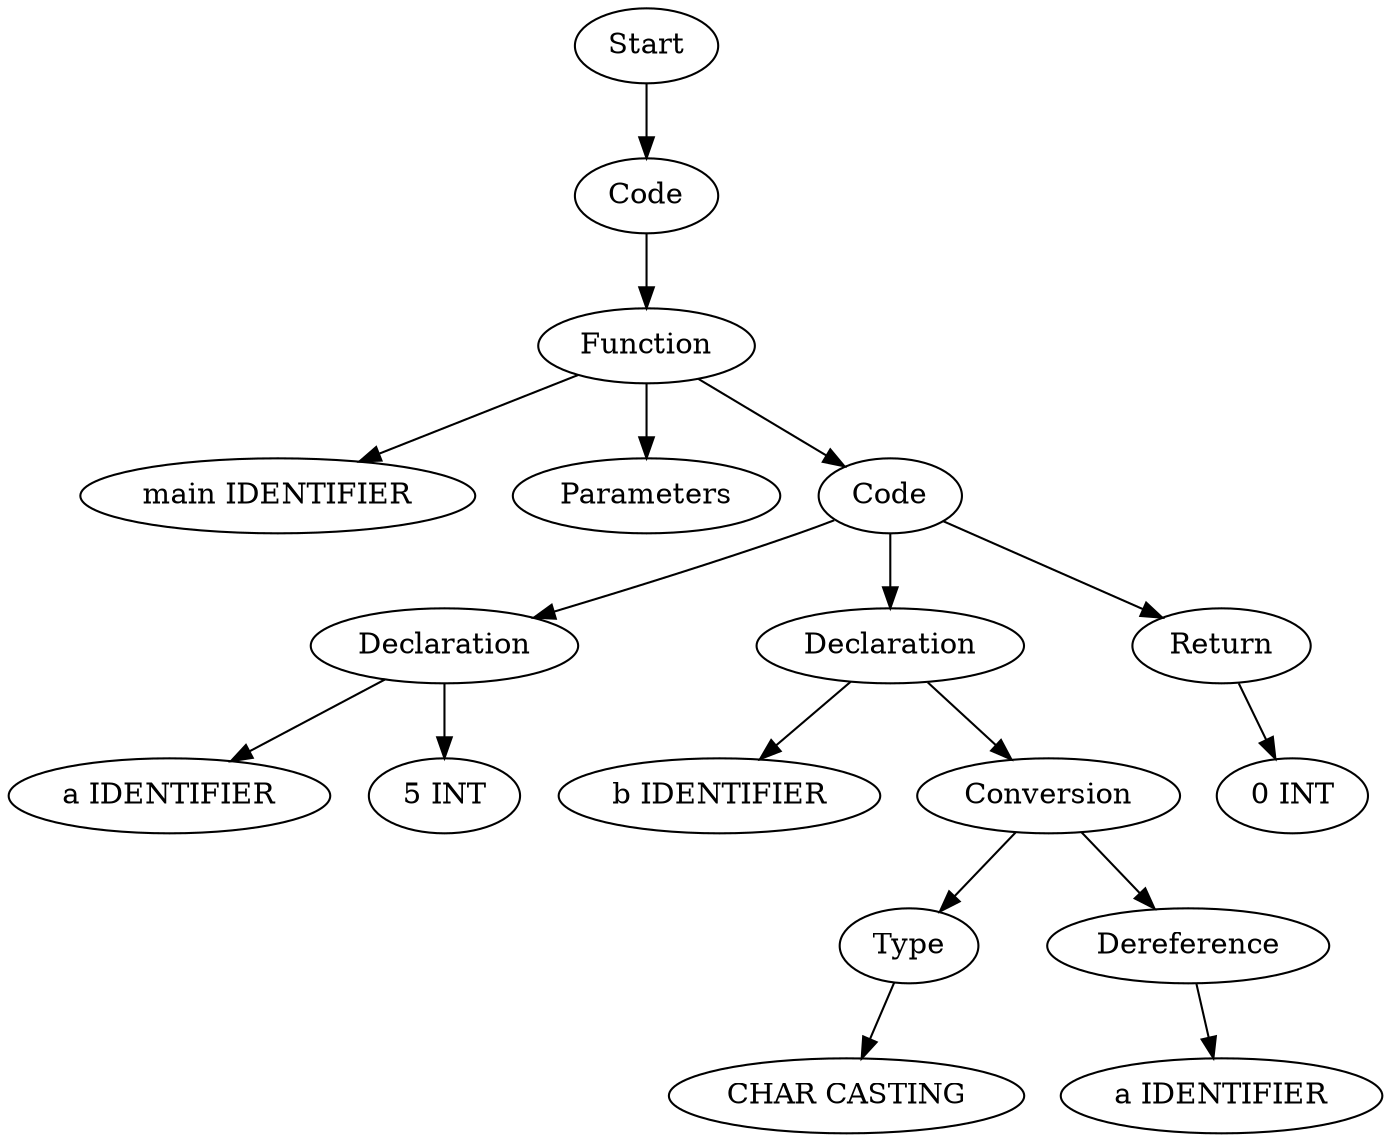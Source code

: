 digraph AST {
  "130609857031008" [label="Start"];
  "130609857031008" -> "130609857031152";
  "130609857031152" [label="Code"];
  "130609857031152" -> "130609857031344";
  "130609857031344" [label="Function"];
  "130609857031344" -> "130609857031536";
  "130609857031344" -> "130609857031680";
  "130609857031344" -> "130609857031824";
  "130609857031536" [label="main IDENTIFIER"];
  "130609857031680" [label="Parameters"];
  "130609857031824" [label="Code"];
  "130609857031824" -> "130609857032016";
  "130609857031824" -> "130609857032448";
  "130609857031824" -> "130609857033312";
  "130609857032016" [label="Declaration"];
  "130609857032016" -> "130609857032208";
  "130609857032016" -> "130609857032352";
  "130609857032208" [label="a IDENTIFIER"];
  "130609857032352" [label="5 INT"];
  "130609857032448" [label="Declaration"];
  "130609857032448" -> "130609857032640";
  "130609857032448" -> "130609857032784";
  "130609857032640" [label="b IDENTIFIER"];
  "130609857032784" [label="Conversion"];
  "130609857032784" -> "130609857032976";
  "130609857032784" -> "130609857033264";
  "130609857032976" [label="Type"];
  "130609857032976" -> "130609857033168";
  "130609857033168" [label="CHAR CASTING"];
  "130609857033264" [label="Dereference"];
  "130609857033264" -> "130609857033456";
  "130609857033456" [label="a IDENTIFIER"];
  "130609857033312" [label="Return"];
  "130609857033312" -> "130609857033648";
  "130609857033648" [label="0 INT"];
}
